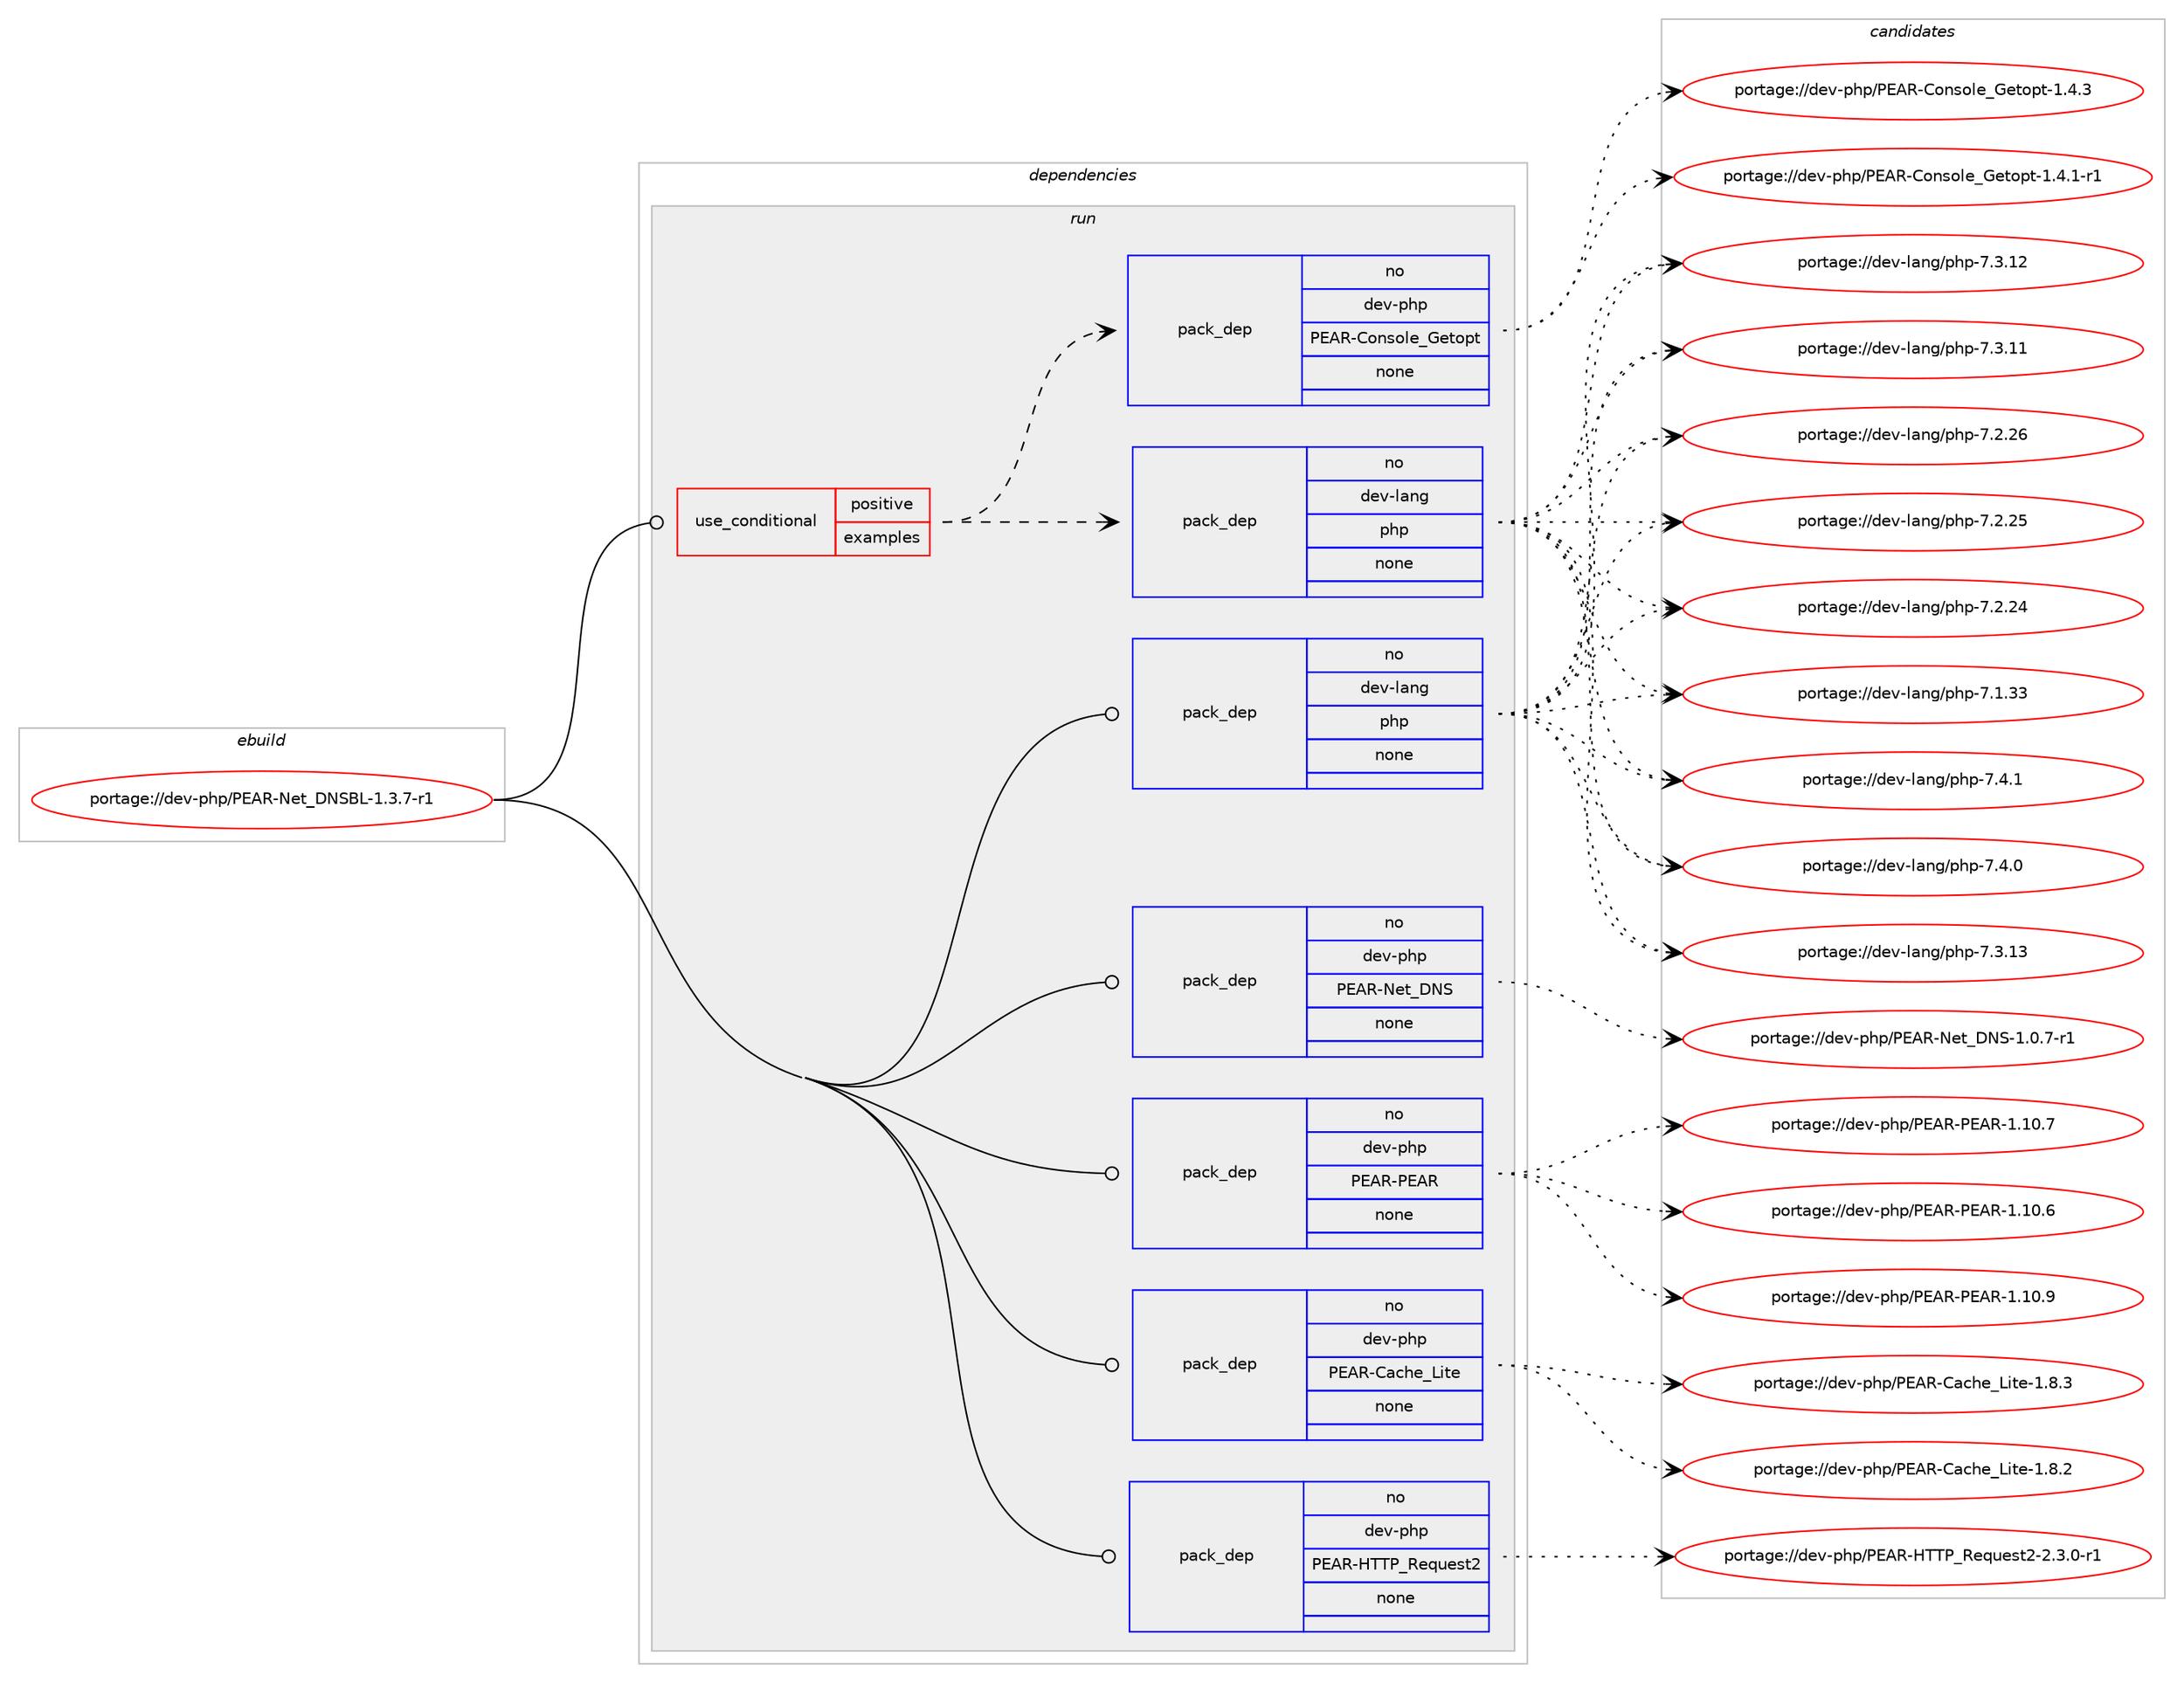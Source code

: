digraph prolog {

# *************
# Graph options
# *************

newrank=true;
concentrate=true;
compound=true;
graph [rankdir=LR,fontname=Helvetica,fontsize=10,ranksep=1.5];#, ranksep=2.5, nodesep=0.2];
edge  [arrowhead=vee];
node  [fontname=Helvetica,fontsize=10];

# **********
# The ebuild
# **********

subgraph cluster_leftcol {
color=gray;
rank=same;
label=<<i>ebuild</i>>;
id [label="portage://dev-php/PEAR-Net_DNSBL-1.3.7-r1", color=red, width=4, href="../dev-php/PEAR-Net_DNSBL-1.3.7-r1.svg"];
}

# ****************
# The dependencies
# ****************

subgraph cluster_midcol {
color=gray;
label=<<i>dependencies</i>>;
subgraph cluster_compile {
fillcolor="#eeeeee";
style=filled;
label=<<i>compile</i>>;
}
subgraph cluster_compileandrun {
fillcolor="#eeeeee";
style=filled;
label=<<i>compile and run</i>>;
}
subgraph cluster_run {
fillcolor="#eeeeee";
style=filled;
label=<<i>run</i>>;
subgraph cond121078 {
dependency477734 [label=<<TABLE BORDER="0" CELLBORDER="1" CELLSPACING="0" CELLPADDING="4"><TR><TD ROWSPAN="3" CELLPADDING="10">use_conditional</TD></TR><TR><TD>positive</TD></TR><TR><TD>examples</TD></TR></TABLE>>, shape=none, color=red];
subgraph pack351605 {
dependency477735 [label=<<TABLE BORDER="0" CELLBORDER="1" CELLSPACING="0" CELLPADDING="4" WIDTH="220"><TR><TD ROWSPAN="6" CELLPADDING="30">pack_dep</TD></TR><TR><TD WIDTH="110">no</TD></TR><TR><TD>dev-lang</TD></TR><TR><TD>php</TD></TR><TR><TD>none</TD></TR><TR><TD></TD></TR></TABLE>>, shape=none, color=blue];
}
dependency477734:e -> dependency477735:w [weight=20,style="dashed",arrowhead="vee"];
subgraph pack351606 {
dependency477736 [label=<<TABLE BORDER="0" CELLBORDER="1" CELLSPACING="0" CELLPADDING="4" WIDTH="220"><TR><TD ROWSPAN="6" CELLPADDING="30">pack_dep</TD></TR><TR><TD WIDTH="110">no</TD></TR><TR><TD>dev-php</TD></TR><TR><TD>PEAR-Console_Getopt</TD></TR><TR><TD>none</TD></TR><TR><TD></TD></TR></TABLE>>, shape=none, color=blue];
}
dependency477734:e -> dependency477736:w [weight=20,style="dashed",arrowhead="vee"];
}
id:e -> dependency477734:w [weight=20,style="solid",arrowhead="odot"];
subgraph pack351607 {
dependency477737 [label=<<TABLE BORDER="0" CELLBORDER="1" CELLSPACING="0" CELLPADDING="4" WIDTH="220"><TR><TD ROWSPAN="6" CELLPADDING="30">pack_dep</TD></TR><TR><TD WIDTH="110">no</TD></TR><TR><TD>dev-lang</TD></TR><TR><TD>php</TD></TR><TR><TD>none</TD></TR><TR><TD></TD></TR></TABLE>>, shape=none, color=blue];
}
id:e -> dependency477737:w [weight=20,style="solid",arrowhead="odot"];
subgraph pack351608 {
dependency477738 [label=<<TABLE BORDER="0" CELLBORDER="1" CELLSPACING="0" CELLPADDING="4" WIDTH="220"><TR><TD ROWSPAN="6" CELLPADDING="30">pack_dep</TD></TR><TR><TD WIDTH="110">no</TD></TR><TR><TD>dev-php</TD></TR><TR><TD>PEAR-Cache_Lite</TD></TR><TR><TD>none</TD></TR><TR><TD></TD></TR></TABLE>>, shape=none, color=blue];
}
id:e -> dependency477738:w [weight=20,style="solid",arrowhead="odot"];
subgraph pack351609 {
dependency477739 [label=<<TABLE BORDER="0" CELLBORDER="1" CELLSPACING="0" CELLPADDING="4" WIDTH="220"><TR><TD ROWSPAN="6" CELLPADDING="30">pack_dep</TD></TR><TR><TD WIDTH="110">no</TD></TR><TR><TD>dev-php</TD></TR><TR><TD>PEAR-HTTP_Request2</TD></TR><TR><TD>none</TD></TR><TR><TD></TD></TR></TABLE>>, shape=none, color=blue];
}
id:e -> dependency477739:w [weight=20,style="solid",arrowhead="odot"];
subgraph pack351610 {
dependency477740 [label=<<TABLE BORDER="0" CELLBORDER="1" CELLSPACING="0" CELLPADDING="4" WIDTH="220"><TR><TD ROWSPAN="6" CELLPADDING="30">pack_dep</TD></TR><TR><TD WIDTH="110">no</TD></TR><TR><TD>dev-php</TD></TR><TR><TD>PEAR-Net_DNS</TD></TR><TR><TD>none</TD></TR><TR><TD></TD></TR></TABLE>>, shape=none, color=blue];
}
id:e -> dependency477740:w [weight=20,style="solid",arrowhead="odot"];
subgraph pack351611 {
dependency477741 [label=<<TABLE BORDER="0" CELLBORDER="1" CELLSPACING="0" CELLPADDING="4" WIDTH="220"><TR><TD ROWSPAN="6" CELLPADDING="30">pack_dep</TD></TR><TR><TD WIDTH="110">no</TD></TR><TR><TD>dev-php</TD></TR><TR><TD>PEAR-PEAR</TD></TR><TR><TD>none</TD></TR><TR><TD></TD></TR></TABLE>>, shape=none, color=blue];
}
id:e -> dependency477741:w [weight=20,style="solid",arrowhead="odot"];
}
}

# **************
# The candidates
# **************

subgraph cluster_choices {
rank=same;
color=gray;
label=<<i>candidates</i>>;

subgraph choice351605 {
color=black;
nodesep=1;
choice100101118451089711010347112104112455546524649 [label="portage://dev-lang/php-7.4.1", color=red, width=4,href="../dev-lang/php-7.4.1.svg"];
choice100101118451089711010347112104112455546524648 [label="portage://dev-lang/php-7.4.0", color=red, width=4,href="../dev-lang/php-7.4.0.svg"];
choice10010111845108971101034711210411245554651464951 [label="portage://dev-lang/php-7.3.13", color=red, width=4,href="../dev-lang/php-7.3.13.svg"];
choice10010111845108971101034711210411245554651464950 [label="portage://dev-lang/php-7.3.12", color=red, width=4,href="../dev-lang/php-7.3.12.svg"];
choice10010111845108971101034711210411245554651464949 [label="portage://dev-lang/php-7.3.11", color=red, width=4,href="../dev-lang/php-7.3.11.svg"];
choice10010111845108971101034711210411245554650465054 [label="portage://dev-lang/php-7.2.26", color=red, width=4,href="../dev-lang/php-7.2.26.svg"];
choice10010111845108971101034711210411245554650465053 [label="portage://dev-lang/php-7.2.25", color=red, width=4,href="../dev-lang/php-7.2.25.svg"];
choice10010111845108971101034711210411245554650465052 [label="portage://dev-lang/php-7.2.24", color=red, width=4,href="../dev-lang/php-7.2.24.svg"];
choice10010111845108971101034711210411245554649465151 [label="portage://dev-lang/php-7.1.33", color=red, width=4,href="../dev-lang/php-7.1.33.svg"];
dependency477735:e -> choice100101118451089711010347112104112455546524649:w [style=dotted,weight="100"];
dependency477735:e -> choice100101118451089711010347112104112455546524648:w [style=dotted,weight="100"];
dependency477735:e -> choice10010111845108971101034711210411245554651464951:w [style=dotted,weight="100"];
dependency477735:e -> choice10010111845108971101034711210411245554651464950:w [style=dotted,weight="100"];
dependency477735:e -> choice10010111845108971101034711210411245554651464949:w [style=dotted,weight="100"];
dependency477735:e -> choice10010111845108971101034711210411245554650465054:w [style=dotted,weight="100"];
dependency477735:e -> choice10010111845108971101034711210411245554650465053:w [style=dotted,weight="100"];
dependency477735:e -> choice10010111845108971101034711210411245554650465052:w [style=dotted,weight="100"];
dependency477735:e -> choice10010111845108971101034711210411245554649465151:w [style=dotted,weight="100"];
}
subgraph choice351606 {
color=black;
nodesep=1;
choice10010111845112104112478069658245671111101151111081019571101116111112116454946524651 [label="portage://dev-php/PEAR-Console_Getopt-1.4.3", color=red, width=4,href="../dev-php/PEAR-Console_Getopt-1.4.3.svg"];
choice100101118451121041124780696582456711111011511110810195711011161111121164549465246494511449 [label="portage://dev-php/PEAR-Console_Getopt-1.4.1-r1", color=red, width=4,href="../dev-php/PEAR-Console_Getopt-1.4.1-r1.svg"];
dependency477736:e -> choice10010111845112104112478069658245671111101151111081019571101116111112116454946524651:w [style=dotted,weight="100"];
dependency477736:e -> choice100101118451121041124780696582456711111011511110810195711011161111121164549465246494511449:w [style=dotted,weight="100"];
}
subgraph choice351607 {
color=black;
nodesep=1;
choice100101118451089711010347112104112455546524649 [label="portage://dev-lang/php-7.4.1", color=red, width=4,href="../dev-lang/php-7.4.1.svg"];
choice100101118451089711010347112104112455546524648 [label="portage://dev-lang/php-7.4.0", color=red, width=4,href="../dev-lang/php-7.4.0.svg"];
choice10010111845108971101034711210411245554651464951 [label="portage://dev-lang/php-7.3.13", color=red, width=4,href="../dev-lang/php-7.3.13.svg"];
choice10010111845108971101034711210411245554651464950 [label="portage://dev-lang/php-7.3.12", color=red, width=4,href="../dev-lang/php-7.3.12.svg"];
choice10010111845108971101034711210411245554651464949 [label="portage://dev-lang/php-7.3.11", color=red, width=4,href="../dev-lang/php-7.3.11.svg"];
choice10010111845108971101034711210411245554650465054 [label="portage://dev-lang/php-7.2.26", color=red, width=4,href="../dev-lang/php-7.2.26.svg"];
choice10010111845108971101034711210411245554650465053 [label="portage://dev-lang/php-7.2.25", color=red, width=4,href="../dev-lang/php-7.2.25.svg"];
choice10010111845108971101034711210411245554650465052 [label="portage://dev-lang/php-7.2.24", color=red, width=4,href="../dev-lang/php-7.2.24.svg"];
choice10010111845108971101034711210411245554649465151 [label="portage://dev-lang/php-7.1.33", color=red, width=4,href="../dev-lang/php-7.1.33.svg"];
dependency477737:e -> choice100101118451089711010347112104112455546524649:w [style=dotted,weight="100"];
dependency477737:e -> choice100101118451089711010347112104112455546524648:w [style=dotted,weight="100"];
dependency477737:e -> choice10010111845108971101034711210411245554651464951:w [style=dotted,weight="100"];
dependency477737:e -> choice10010111845108971101034711210411245554651464950:w [style=dotted,weight="100"];
dependency477737:e -> choice10010111845108971101034711210411245554651464949:w [style=dotted,weight="100"];
dependency477737:e -> choice10010111845108971101034711210411245554650465054:w [style=dotted,weight="100"];
dependency477737:e -> choice10010111845108971101034711210411245554650465053:w [style=dotted,weight="100"];
dependency477737:e -> choice10010111845108971101034711210411245554650465052:w [style=dotted,weight="100"];
dependency477737:e -> choice10010111845108971101034711210411245554649465151:w [style=dotted,weight="100"];
}
subgraph choice351608 {
color=black;
nodesep=1;
choice100101118451121041124780696582456797991041019576105116101454946564651 [label="portage://dev-php/PEAR-Cache_Lite-1.8.3", color=red, width=4,href="../dev-php/PEAR-Cache_Lite-1.8.3.svg"];
choice100101118451121041124780696582456797991041019576105116101454946564650 [label="portage://dev-php/PEAR-Cache_Lite-1.8.2", color=red, width=4,href="../dev-php/PEAR-Cache_Lite-1.8.2.svg"];
dependency477738:e -> choice100101118451121041124780696582456797991041019576105116101454946564651:w [style=dotted,weight="100"];
dependency477738:e -> choice100101118451121041124780696582456797991041019576105116101454946564650:w [style=dotted,weight="100"];
}
subgraph choice351609 {
color=black;
nodesep=1;
choice10010111845112104112478069658245728484809582101113117101115116504550465146484511449 [label="portage://dev-php/PEAR-HTTP_Request2-2.3.0-r1", color=red, width=4,href="../dev-php/PEAR-HTTP_Request2-2.3.0-r1.svg"];
dependency477739:e -> choice10010111845112104112478069658245728484809582101113117101115116504550465146484511449:w [style=dotted,weight="100"];
}
subgraph choice351610 {
color=black;
nodesep=1;
choice1001011184511210411247806965824578101116956878834549464846554511449 [label="portage://dev-php/PEAR-Net_DNS-1.0.7-r1", color=red, width=4,href="../dev-php/PEAR-Net_DNS-1.0.7-r1.svg"];
dependency477740:e -> choice1001011184511210411247806965824578101116956878834549464846554511449:w [style=dotted,weight="100"];
}
subgraph choice351611 {
color=black;
nodesep=1;
choice100101118451121041124780696582458069658245494649484657 [label="portage://dev-php/PEAR-PEAR-1.10.9", color=red, width=4,href="../dev-php/PEAR-PEAR-1.10.9.svg"];
choice100101118451121041124780696582458069658245494649484655 [label="portage://dev-php/PEAR-PEAR-1.10.7", color=red, width=4,href="../dev-php/PEAR-PEAR-1.10.7.svg"];
choice100101118451121041124780696582458069658245494649484654 [label="portage://dev-php/PEAR-PEAR-1.10.6", color=red, width=4,href="../dev-php/PEAR-PEAR-1.10.6.svg"];
dependency477741:e -> choice100101118451121041124780696582458069658245494649484657:w [style=dotted,weight="100"];
dependency477741:e -> choice100101118451121041124780696582458069658245494649484655:w [style=dotted,weight="100"];
dependency477741:e -> choice100101118451121041124780696582458069658245494649484654:w [style=dotted,weight="100"];
}
}

}
